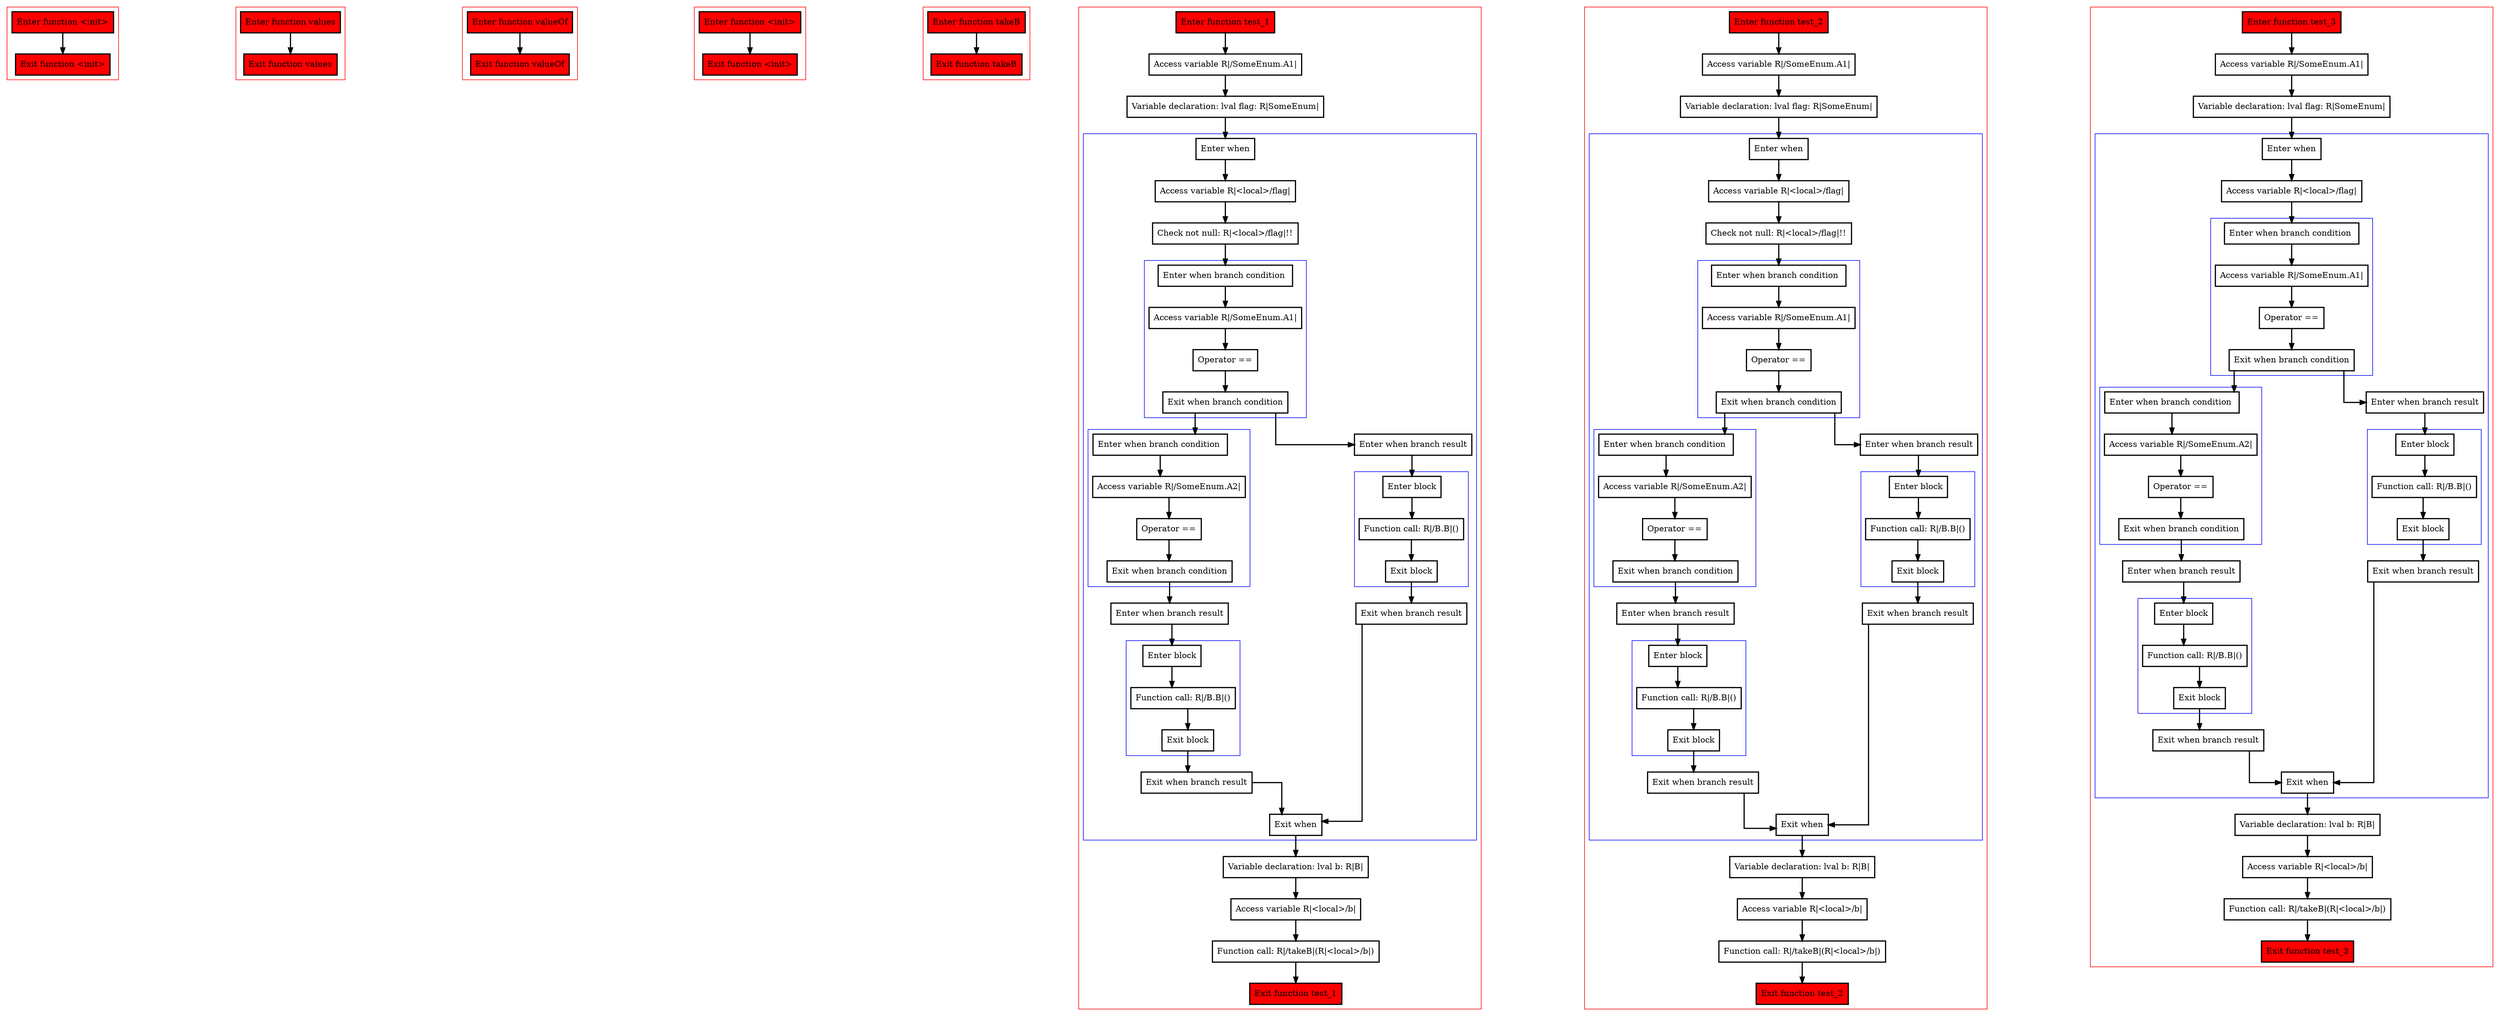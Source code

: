 digraph exhaustiveWhenAndDNNType_kt {
    graph [splines=ortho nodesep=3]
    node [shape=box penwidth=2]
    edge [penwidth=2]

    subgraph cluster_0 {
        color=red
        0 [label="Enter function <init>" style="filled" fillcolor=red];
        1 [label="Exit function <init>" style="filled" fillcolor=red];
    }

    0 -> {1};

    subgraph cluster_1 {
        color=red
        2 [label="Enter function values" style="filled" fillcolor=red];
        3 [label="Exit function values" style="filled" fillcolor=red];
    }

    2 -> {3};

    subgraph cluster_2 {
        color=red
        4 [label="Enter function valueOf" style="filled" fillcolor=red];
        5 [label="Exit function valueOf" style="filled" fillcolor=red];
    }

    4 -> {5};

    subgraph cluster_3 {
        color=red
        6 [label="Enter function <init>" style="filled" fillcolor=red];
        7 [label="Exit function <init>" style="filled" fillcolor=red];
    }

    6 -> {7};

    subgraph cluster_4 {
        color=red
        8 [label="Enter function takeB" style="filled" fillcolor=red];
        9 [label="Exit function takeB" style="filled" fillcolor=red];
    }

    8 -> {9};

    subgraph cluster_5 {
        color=red
        10 [label="Enter function test_1" style="filled" fillcolor=red];
        11 [label="Access variable R|/SomeEnum.A1|"];
        12 [label="Variable declaration: lval flag: R|SomeEnum|"];
        subgraph cluster_6 {
            color=blue
            13 [label="Enter when"];
            14 [label="Access variable R|<local>/flag|"];
            15 [label="Check not null: R|<local>/flag|!!"];
            subgraph cluster_7 {
                color=blue
                16 [label="Enter when branch condition "];
                17 [label="Access variable R|/SomeEnum.A1|"];
                18 [label="Operator =="];
                19 [label="Exit when branch condition"];
            }
            subgraph cluster_8 {
                color=blue
                20 [label="Enter when branch condition "];
                21 [label="Access variable R|/SomeEnum.A2|"];
                22 [label="Operator =="];
                23 [label="Exit when branch condition"];
            }
            24 [label="Enter when branch result"];
            subgraph cluster_9 {
                color=blue
                25 [label="Enter block"];
                26 [label="Function call: R|/B.B|()"];
                27 [label="Exit block"];
            }
            28 [label="Exit when branch result"];
            29 [label="Enter when branch result"];
            subgraph cluster_10 {
                color=blue
                30 [label="Enter block"];
                31 [label="Function call: R|/B.B|()"];
                32 [label="Exit block"];
            }
            33 [label="Exit when branch result"];
            34 [label="Exit when"];
        }
        35 [label="Variable declaration: lval b: R|B|"];
        36 [label="Access variable R|<local>/b|"];
        37 [label="Function call: R|/takeB|(R|<local>/b|)"];
        38 [label="Exit function test_1" style="filled" fillcolor=red];
    }

    10 -> {11};
    11 -> {12};
    12 -> {13};
    13 -> {14};
    14 -> {15};
    15 -> {16};
    16 -> {17};
    17 -> {18};
    18 -> {19};
    19 -> {29 20};
    20 -> {21};
    21 -> {22};
    22 -> {23};
    23 -> {24};
    24 -> {25};
    25 -> {26};
    26 -> {27};
    27 -> {28};
    28 -> {34};
    29 -> {30};
    30 -> {31};
    31 -> {32};
    32 -> {33};
    33 -> {34};
    34 -> {35};
    35 -> {36};
    36 -> {37};
    37 -> {38};

    subgraph cluster_11 {
        color=red
        39 [label="Enter function test_2" style="filled" fillcolor=red];
        40 [label="Access variable R|/SomeEnum.A1|"];
        41 [label="Variable declaration: lval flag: R|SomeEnum|"];
        subgraph cluster_12 {
            color=blue
            42 [label="Enter when"];
            43 [label="Access variable R|<local>/flag|"];
            44 [label="Check not null: R|<local>/flag|!!"];
            subgraph cluster_13 {
                color=blue
                45 [label="Enter when branch condition "];
                46 [label="Access variable R|/SomeEnum.A1|"];
                47 [label="Operator =="];
                48 [label="Exit when branch condition"];
            }
            subgraph cluster_14 {
                color=blue
                49 [label="Enter when branch condition "];
                50 [label="Access variable R|/SomeEnum.A2|"];
                51 [label="Operator =="];
                52 [label="Exit when branch condition"];
            }
            53 [label="Enter when branch result"];
            subgraph cluster_15 {
                color=blue
                54 [label="Enter block"];
                55 [label="Function call: R|/B.B|()"];
                56 [label="Exit block"];
            }
            57 [label="Exit when branch result"];
            58 [label="Enter when branch result"];
            subgraph cluster_16 {
                color=blue
                59 [label="Enter block"];
                60 [label="Function call: R|/B.B|()"];
                61 [label="Exit block"];
            }
            62 [label="Exit when branch result"];
            63 [label="Exit when"];
        }
        64 [label="Variable declaration: lval b: R|B|"];
        65 [label="Access variable R|<local>/b|"];
        66 [label="Function call: R|/takeB|(R|<local>/b|)"];
        67 [label="Exit function test_2" style="filled" fillcolor=red];
    }

    39 -> {40};
    40 -> {41};
    41 -> {42};
    42 -> {43};
    43 -> {44};
    44 -> {45};
    45 -> {46};
    46 -> {47};
    47 -> {48};
    48 -> {58 49};
    49 -> {50};
    50 -> {51};
    51 -> {52};
    52 -> {53};
    53 -> {54};
    54 -> {55};
    55 -> {56};
    56 -> {57};
    57 -> {63};
    58 -> {59};
    59 -> {60};
    60 -> {61};
    61 -> {62};
    62 -> {63};
    63 -> {64};
    64 -> {65};
    65 -> {66};
    66 -> {67};

    subgraph cluster_17 {
        color=red
        68 [label="Enter function test_3" style="filled" fillcolor=red];
        69 [label="Access variable R|/SomeEnum.A1|"];
        70 [label="Variable declaration: lval flag: R|SomeEnum|"];
        subgraph cluster_18 {
            color=blue
            71 [label="Enter when"];
            72 [label="Access variable R|<local>/flag|"];
            subgraph cluster_19 {
                color=blue
                73 [label="Enter when branch condition "];
                74 [label="Access variable R|/SomeEnum.A1|"];
                75 [label="Operator =="];
                76 [label="Exit when branch condition"];
            }
            subgraph cluster_20 {
                color=blue
                77 [label="Enter when branch condition "];
                78 [label="Access variable R|/SomeEnum.A2|"];
                79 [label="Operator =="];
                80 [label="Exit when branch condition"];
            }
            81 [label="Enter when branch result"];
            subgraph cluster_21 {
                color=blue
                82 [label="Enter block"];
                83 [label="Function call: R|/B.B|()"];
                84 [label="Exit block"];
            }
            85 [label="Exit when branch result"];
            86 [label="Enter when branch result"];
            subgraph cluster_22 {
                color=blue
                87 [label="Enter block"];
                88 [label="Function call: R|/B.B|()"];
                89 [label="Exit block"];
            }
            90 [label="Exit when branch result"];
            91 [label="Exit when"];
        }
        92 [label="Variable declaration: lval b: R|B|"];
        93 [label="Access variable R|<local>/b|"];
        94 [label="Function call: R|/takeB|(R|<local>/b|)"];
        95 [label="Exit function test_3" style="filled" fillcolor=red];
    }

    68 -> {69};
    69 -> {70};
    70 -> {71};
    71 -> {72};
    72 -> {73};
    73 -> {74};
    74 -> {75};
    75 -> {76};
    76 -> {86 77};
    77 -> {78};
    78 -> {79};
    79 -> {80};
    80 -> {81};
    81 -> {82};
    82 -> {83};
    83 -> {84};
    84 -> {85};
    85 -> {91};
    86 -> {87};
    87 -> {88};
    88 -> {89};
    89 -> {90};
    90 -> {91};
    91 -> {92};
    92 -> {93};
    93 -> {94};
    94 -> {95};

}
